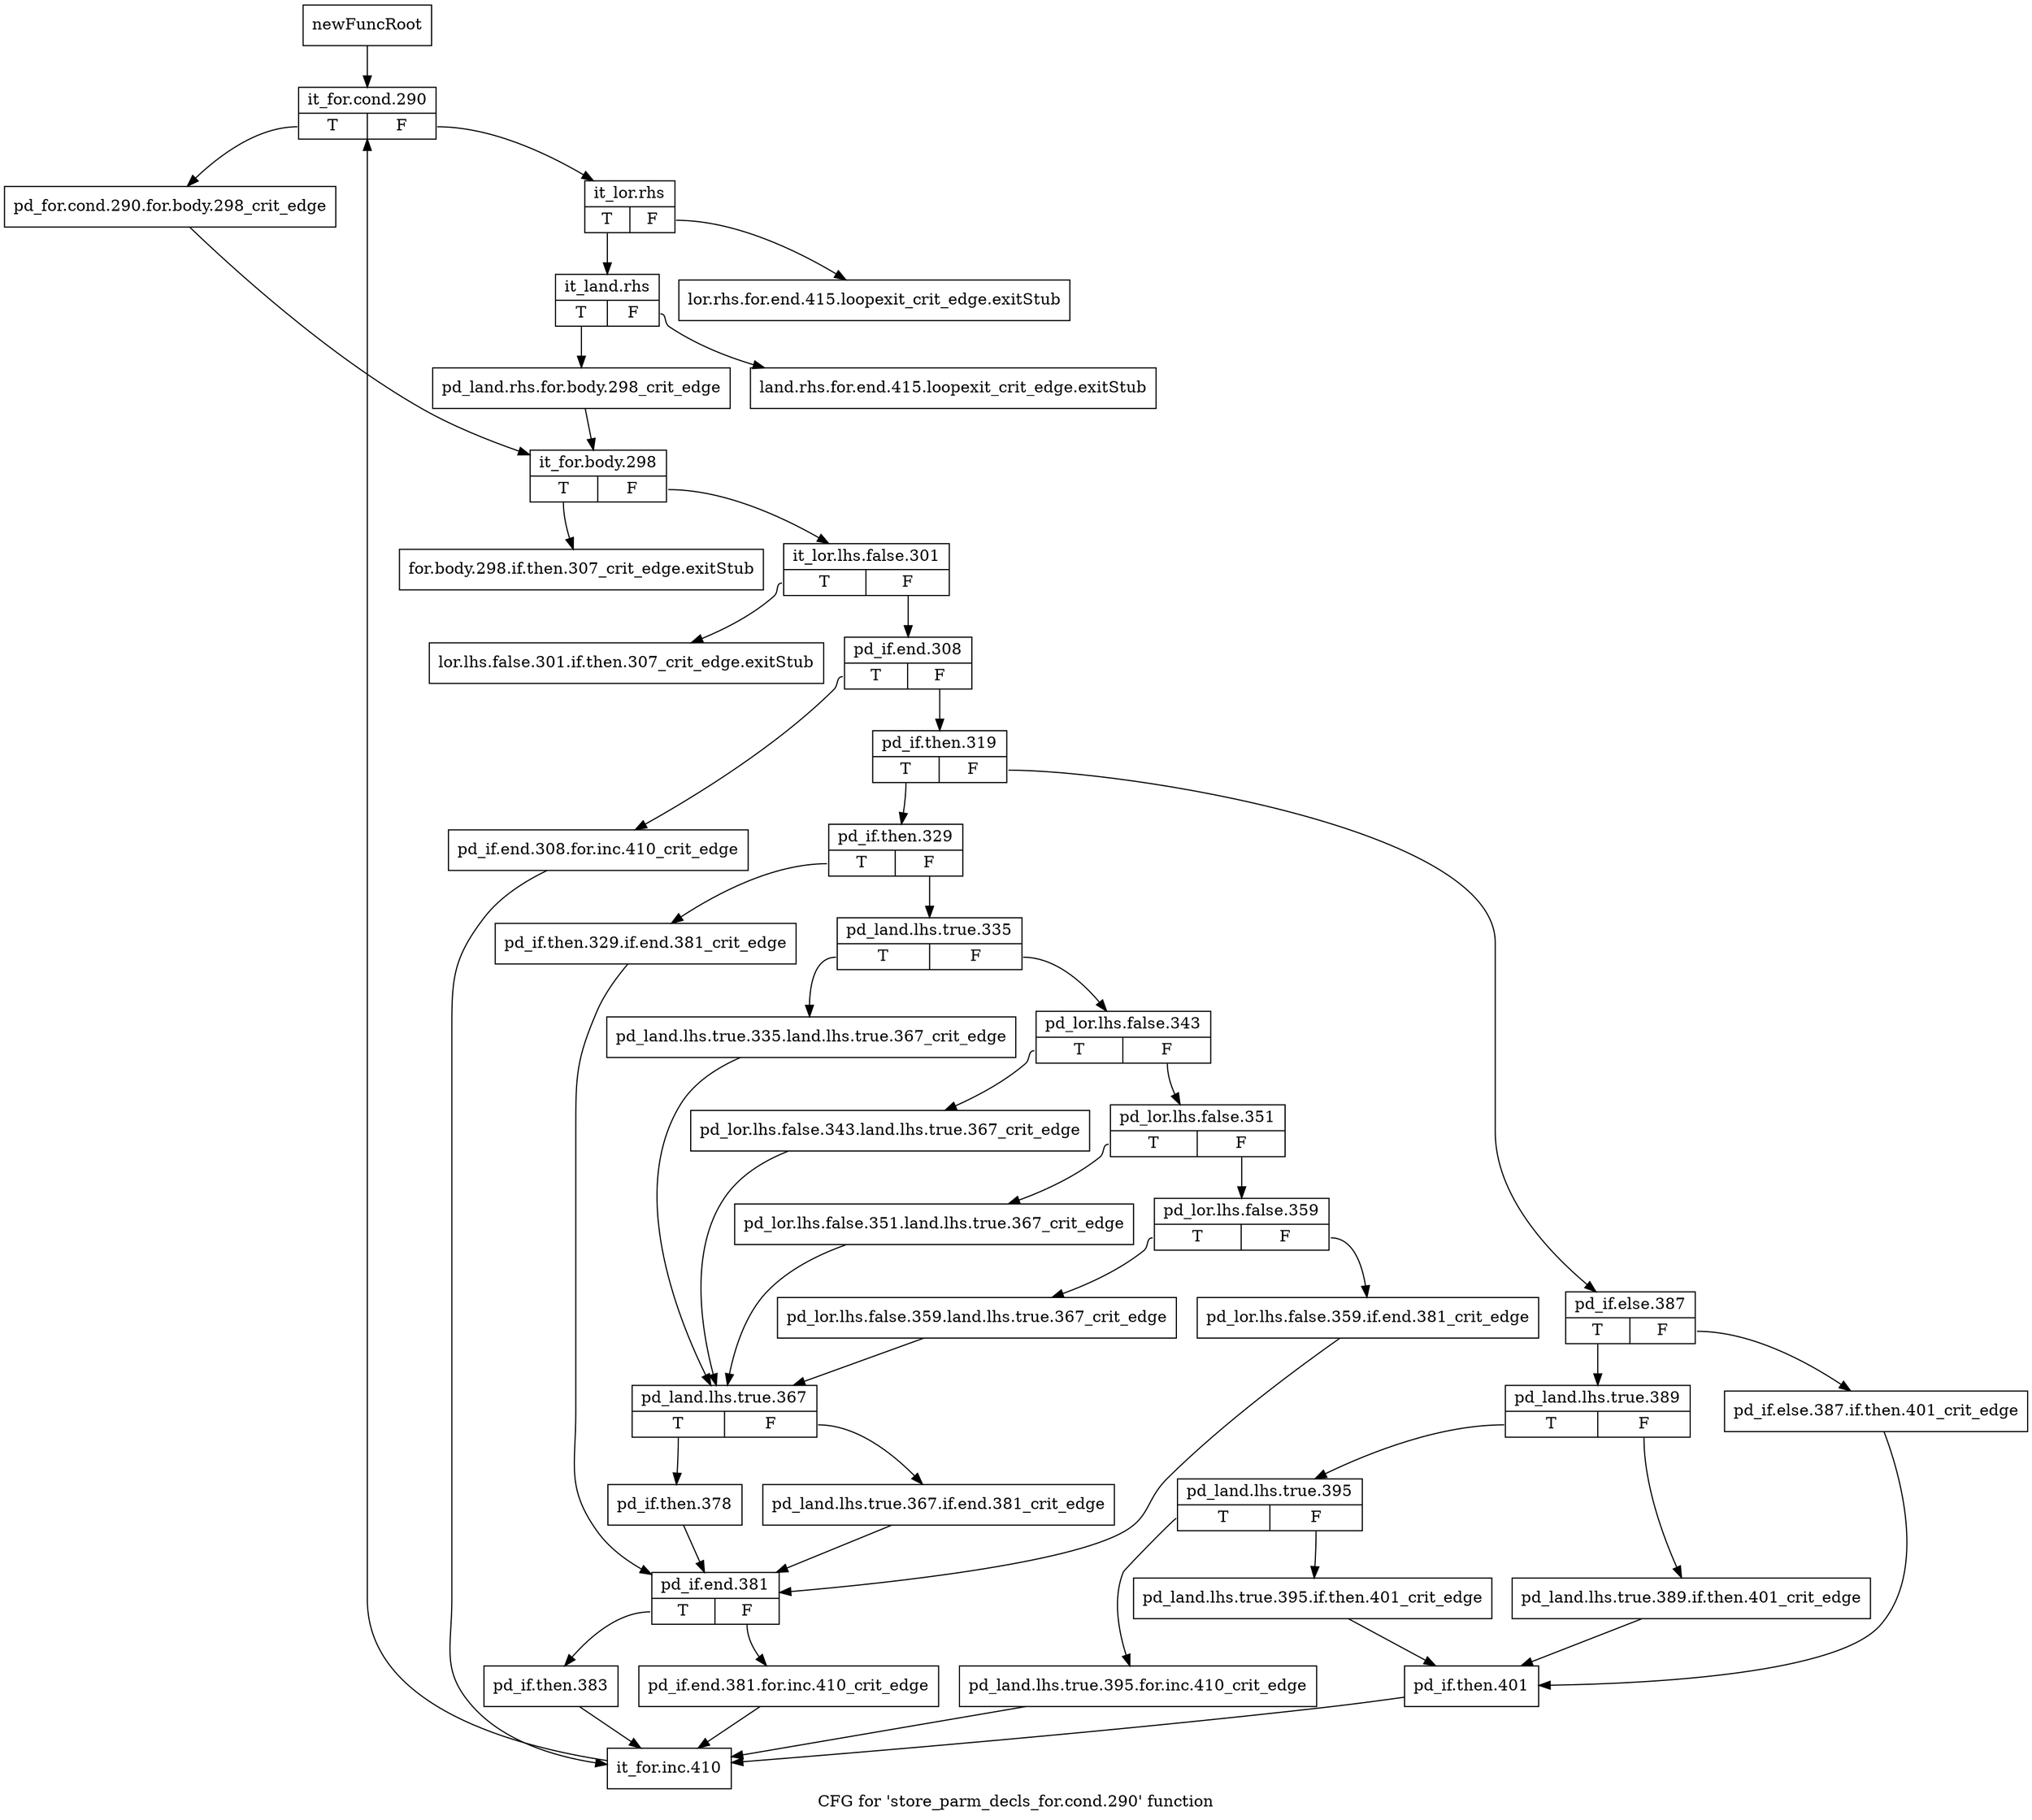 digraph "CFG for 'store_parm_decls_for.cond.290' function" {
	label="CFG for 'store_parm_decls_for.cond.290' function";

	Node0x9fdfdb0 [shape=record,label="{newFuncRoot}"];
	Node0x9fdfdb0 -> Node0x9fdff40;
	Node0x9fdfe00 [shape=record,label="{lor.rhs.for.end.415.loopexit_crit_edge.exitStub}"];
	Node0x9fdfe50 [shape=record,label="{land.rhs.for.end.415.loopexit_crit_edge.exitStub}"];
	Node0x9fdfea0 [shape=record,label="{for.body.298.if.then.307_crit_edge.exitStub}"];
	Node0x9fdfef0 [shape=record,label="{lor.lhs.false.301.if.then.307_crit_edge.exitStub}"];
	Node0x9fdff40 [shape=record,label="{it_for.cond.290|{<s0>T|<s1>F}}"];
	Node0x9fdff40:s0 -> Node0x9fe0080;
	Node0x9fdff40:s1 -> Node0x9fdff90;
	Node0x9fdff90 [shape=record,label="{it_lor.rhs|{<s0>T|<s1>F}}"];
	Node0x9fdff90:s0 -> Node0x9fdffe0;
	Node0x9fdff90:s1 -> Node0x9fdfe00;
	Node0x9fdffe0 [shape=record,label="{it_land.rhs|{<s0>T|<s1>F}}"];
	Node0x9fdffe0:s0 -> Node0x9fe0030;
	Node0x9fdffe0:s1 -> Node0x9fdfe50;
	Node0x9fe0030 [shape=record,label="{pd_land.rhs.for.body.298_crit_edge}"];
	Node0x9fe0030 -> Node0x9fe00d0;
	Node0x9fe0080 [shape=record,label="{pd_for.cond.290.for.body.298_crit_edge}"];
	Node0x9fe0080 -> Node0x9fe00d0;
	Node0x9fe00d0 [shape=record,label="{it_for.body.298|{<s0>T|<s1>F}}"];
	Node0x9fe00d0:s0 -> Node0x9fdfea0;
	Node0x9fe00d0:s1 -> Node0x9fe0120;
	Node0x9fe0120 [shape=record,label="{it_lor.lhs.false.301|{<s0>T|<s1>F}}"];
	Node0x9fe0120:s0 -> Node0x9fdfef0;
	Node0x9fe0120:s1 -> Node0x9fe0170;
	Node0x9fe0170 [shape=record,label="{pd_if.end.308|{<s0>T|<s1>F}}"];
	Node0x9fe0170:s0 -> Node0x9fe09e0;
	Node0x9fe0170:s1 -> Node0x9fe01c0;
	Node0x9fe01c0 [shape=record,label="{pd_if.then.319|{<s0>T|<s1>F}}"];
	Node0x9fe01c0:s0 -> Node0x9fe0490;
	Node0x9fe01c0:s1 -> Node0x9fe0210;
	Node0x9fe0210 [shape=record,label="{pd_if.else.387|{<s0>T|<s1>F}}"];
	Node0x9fe0210:s0 -> Node0x9fe02b0;
	Node0x9fe0210:s1 -> Node0x9fe0260;
	Node0x9fe0260 [shape=record,label="{pd_if.else.387.if.then.401_crit_edge}"];
	Node0x9fe0260 -> Node0x9fe03f0;
	Node0x9fe02b0 [shape=record,label="{pd_land.lhs.true.389|{<s0>T|<s1>F}}"];
	Node0x9fe02b0:s0 -> Node0x9fe0350;
	Node0x9fe02b0:s1 -> Node0x9fe0300;
	Node0x9fe0300 [shape=record,label="{pd_land.lhs.true.389.if.then.401_crit_edge}"];
	Node0x9fe0300 -> Node0x9fe03f0;
	Node0x9fe0350 [shape=record,label="{pd_land.lhs.true.395|{<s0>T|<s1>F}}"];
	Node0x9fe0350:s0 -> Node0x9fe0440;
	Node0x9fe0350:s1 -> Node0x9fe03a0;
	Node0x9fe03a0 [shape=record,label="{pd_land.lhs.true.395.if.then.401_crit_edge}"];
	Node0x9fe03a0 -> Node0x9fe03f0;
	Node0x9fe03f0 [shape=record,label="{pd_if.then.401}"];
	Node0x9fe03f0 -> Node0x9fe0a30;
	Node0x9fe0440 [shape=record,label="{pd_land.lhs.true.395.for.inc.410_crit_edge}"];
	Node0x9fe0440 -> Node0x9fe0a30;
	Node0x9fe0490 [shape=record,label="{pd_if.then.329|{<s0>T|<s1>F}}"];
	Node0x9fe0490:s0 -> Node0x9fe08a0;
	Node0x9fe0490:s1 -> Node0x9fe04e0;
	Node0x9fe04e0 [shape=record,label="{pd_land.lhs.true.335|{<s0>T|<s1>F}}"];
	Node0x9fe04e0:s0 -> Node0x9fe0760;
	Node0x9fe04e0:s1 -> Node0x9fe0530;
	Node0x9fe0530 [shape=record,label="{pd_lor.lhs.false.343|{<s0>T|<s1>F}}"];
	Node0x9fe0530:s0 -> Node0x9fe0710;
	Node0x9fe0530:s1 -> Node0x9fe0580;
	Node0x9fe0580 [shape=record,label="{pd_lor.lhs.false.351|{<s0>T|<s1>F}}"];
	Node0x9fe0580:s0 -> Node0x9fe06c0;
	Node0x9fe0580:s1 -> Node0x9fe05d0;
	Node0x9fe05d0 [shape=record,label="{pd_lor.lhs.false.359|{<s0>T|<s1>F}}"];
	Node0x9fe05d0:s0 -> Node0x9fe0670;
	Node0x9fe05d0:s1 -> Node0x9fe0620;
	Node0x9fe0620 [shape=record,label="{pd_lor.lhs.false.359.if.end.381_crit_edge}"];
	Node0x9fe0620 -> Node0x9fe08f0;
	Node0x9fe0670 [shape=record,label="{pd_lor.lhs.false.359.land.lhs.true.367_crit_edge}"];
	Node0x9fe0670 -> Node0x9fe07b0;
	Node0x9fe06c0 [shape=record,label="{pd_lor.lhs.false.351.land.lhs.true.367_crit_edge}"];
	Node0x9fe06c0 -> Node0x9fe07b0;
	Node0x9fe0710 [shape=record,label="{pd_lor.lhs.false.343.land.lhs.true.367_crit_edge}"];
	Node0x9fe0710 -> Node0x9fe07b0;
	Node0x9fe0760 [shape=record,label="{pd_land.lhs.true.335.land.lhs.true.367_crit_edge}"];
	Node0x9fe0760 -> Node0x9fe07b0;
	Node0x9fe07b0 [shape=record,label="{pd_land.lhs.true.367|{<s0>T|<s1>F}}"];
	Node0x9fe07b0:s0 -> Node0x9fe0850;
	Node0x9fe07b0:s1 -> Node0x9fe0800;
	Node0x9fe0800 [shape=record,label="{pd_land.lhs.true.367.if.end.381_crit_edge}"];
	Node0x9fe0800 -> Node0x9fe08f0;
	Node0x9fe0850 [shape=record,label="{pd_if.then.378}"];
	Node0x9fe0850 -> Node0x9fe08f0;
	Node0x9fe08a0 [shape=record,label="{pd_if.then.329.if.end.381_crit_edge}"];
	Node0x9fe08a0 -> Node0x9fe08f0;
	Node0x9fe08f0 [shape=record,label="{pd_if.end.381|{<s0>T|<s1>F}}"];
	Node0x9fe08f0:s0 -> Node0x9fe0990;
	Node0x9fe08f0:s1 -> Node0x9fe0940;
	Node0x9fe0940 [shape=record,label="{pd_if.end.381.for.inc.410_crit_edge}"];
	Node0x9fe0940 -> Node0x9fe0a30;
	Node0x9fe0990 [shape=record,label="{pd_if.then.383}"];
	Node0x9fe0990 -> Node0x9fe0a30;
	Node0x9fe09e0 [shape=record,label="{pd_if.end.308.for.inc.410_crit_edge}"];
	Node0x9fe09e0 -> Node0x9fe0a30;
	Node0x9fe0a30 [shape=record,label="{it_for.inc.410}"];
	Node0x9fe0a30 -> Node0x9fdff40;
}
